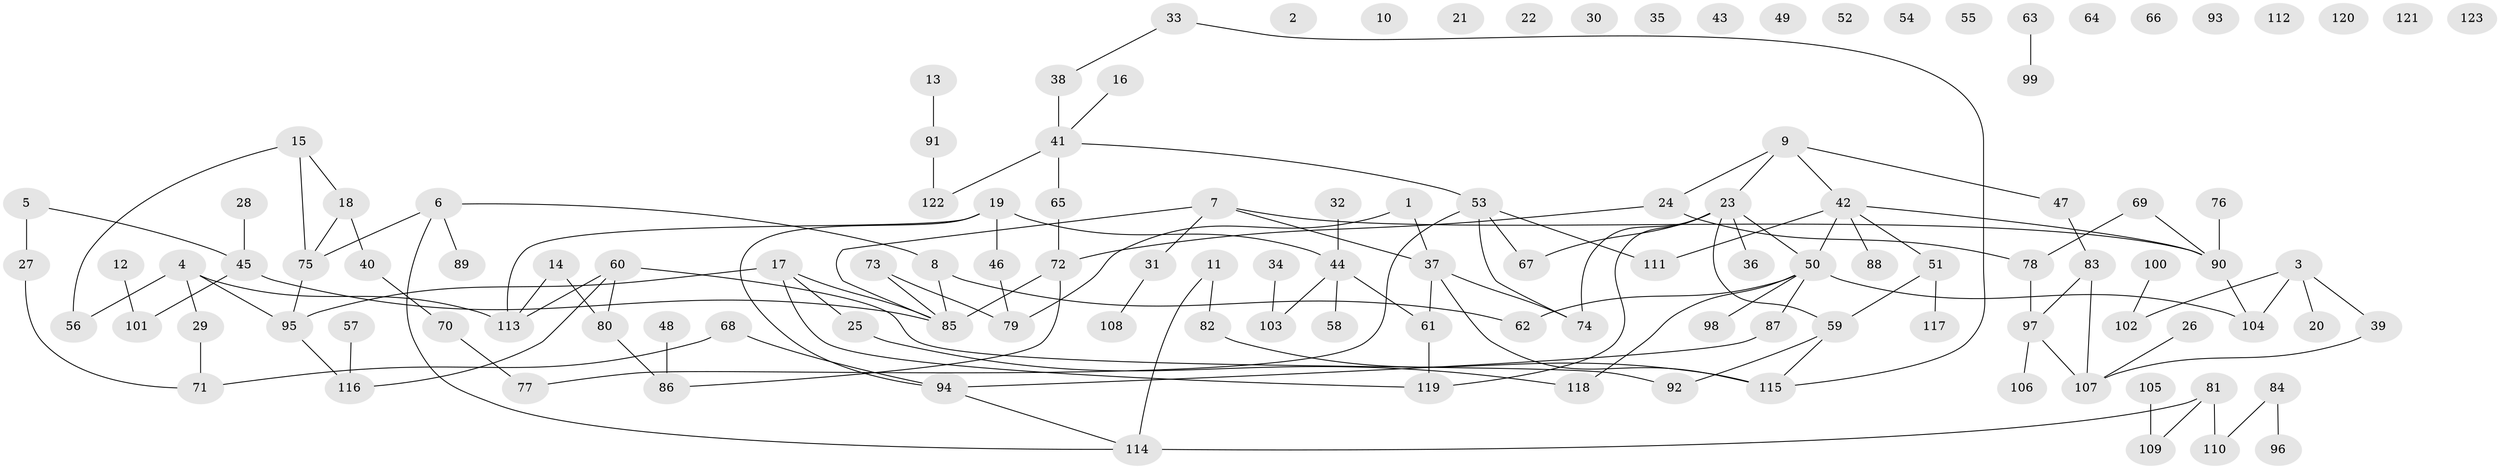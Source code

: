 // Generated by graph-tools (version 1.1) at 2025/25/03/09/25 03:25:23]
// undirected, 123 vertices, 137 edges
graph export_dot {
graph [start="1"]
  node [color=gray90,style=filled];
  1;
  2;
  3;
  4;
  5;
  6;
  7;
  8;
  9;
  10;
  11;
  12;
  13;
  14;
  15;
  16;
  17;
  18;
  19;
  20;
  21;
  22;
  23;
  24;
  25;
  26;
  27;
  28;
  29;
  30;
  31;
  32;
  33;
  34;
  35;
  36;
  37;
  38;
  39;
  40;
  41;
  42;
  43;
  44;
  45;
  46;
  47;
  48;
  49;
  50;
  51;
  52;
  53;
  54;
  55;
  56;
  57;
  58;
  59;
  60;
  61;
  62;
  63;
  64;
  65;
  66;
  67;
  68;
  69;
  70;
  71;
  72;
  73;
  74;
  75;
  76;
  77;
  78;
  79;
  80;
  81;
  82;
  83;
  84;
  85;
  86;
  87;
  88;
  89;
  90;
  91;
  92;
  93;
  94;
  95;
  96;
  97;
  98;
  99;
  100;
  101;
  102;
  103;
  104;
  105;
  106;
  107;
  108;
  109;
  110;
  111;
  112;
  113;
  114;
  115;
  116;
  117;
  118;
  119;
  120;
  121;
  122;
  123;
  1 -- 37;
  1 -- 79;
  3 -- 20;
  3 -- 39;
  3 -- 102;
  3 -- 104;
  4 -- 29;
  4 -- 56;
  4 -- 95;
  4 -- 113;
  5 -- 27;
  5 -- 45;
  6 -- 8;
  6 -- 75;
  6 -- 89;
  6 -- 114;
  7 -- 31;
  7 -- 37;
  7 -- 85;
  7 -- 90;
  8 -- 62;
  8 -- 85;
  9 -- 23;
  9 -- 24;
  9 -- 42;
  9 -- 47;
  11 -- 82;
  11 -- 114;
  12 -- 101;
  13 -- 91;
  14 -- 80;
  14 -- 113;
  15 -- 18;
  15 -- 56;
  15 -- 75;
  16 -- 41;
  17 -- 25;
  17 -- 85;
  17 -- 95;
  17 -- 119;
  18 -- 40;
  18 -- 75;
  19 -- 44;
  19 -- 46;
  19 -- 94;
  19 -- 113;
  23 -- 36;
  23 -- 50;
  23 -- 59;
  23 -- 67;
  23 -- 74;
  23 -- 119;
  24 -- 72;
  24 -- 78;
  25 -- 118;
  26 -- 107;
  27 -- 71;
  28 -- 45;
  29 -- 71;
  31 -- 108;
  32 -- 44;
  33 -- 38;
  33 -- 115;
  34 -- 103;
  37 -- 61;
  37 -- 74;
  37 -- 115;
  38 -- 41;
  39 -- 107;
  40 -- 70;
  41 -- 53;
  41 -- 65;
  41 -- 122;
  42 -- 50;
  42 -- 51;
  42 -- 88;
  42 -- 90;
  42 -- 111;
  44 -- 58;
  44 -- 61;
  44 -- 103;
  45 -- 85;
  45 -- 101;
  46 -- 79;
  47 -- 83;
  48 -- 86;
  50 -- 62;
  50 -- 87;
  50 -- 98;
  50 -- 104;
  50 -- 118;
  51 -- 59;
  51 -- 117;
  53 -- 67;
  53 -- 74;
  53 -- 77;
  53 -- 111;
  57 -- 116;
  59 -- 92;
  59 -- 115;
  60 -- 80;
  60 -- 92;
  60 -- 113;
  60 -- 116;
  61 -- 119;
  63 -- 99;
  65 -- 72;
  68 -- 71;
  68 -- 94;
  69 -- 78;
  69 -- 90;
  70 -- 77;
  72 -- 85;
  72 -- 86;
  73 -- 79;
  73 -- 85;
  75 -- 95;
  76 -- 90;
  78 -- 97;
  80 -- 86;
  81 -- 109;
  81 -- 110;
  81 -- 114;
  82 -- 115;
  83 -- 97;
  83 -- 107;
  84 -- 96;
  84 -- 110;
  87 -- 94;
  90 -- 104;
  91 -- 122;
  94 -- 114;
  95 -- 116;
  97 -- 106;
  97 -- 107;
  100 -- 102;
  105 -- 109;
}
